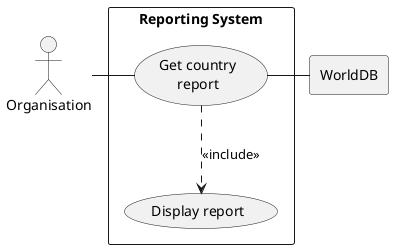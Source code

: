 @startuml

actor Org as "Organisation"

rectangle WorldDB

rectangle "Reporting System" {
    usecase UC1 as "Get country
    report"

    usecase UCa as "Display report"

    Org - UC1
    UC1 ..> UCa : <<include>>
    UC1 - WorldDB
}

@enduml